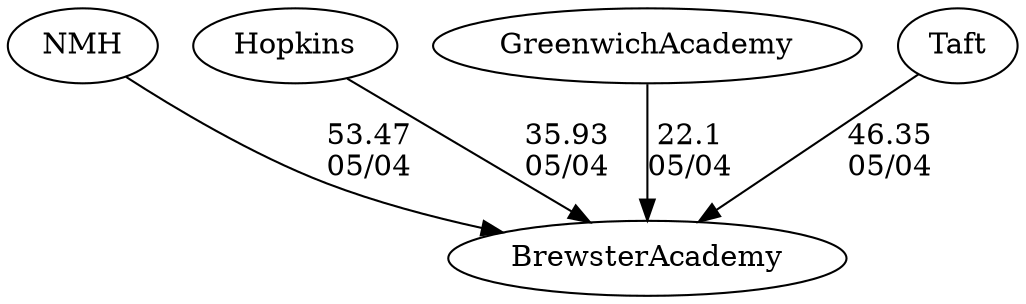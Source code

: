 digraph girls3foursBrewsterAcademy {NMH [URL="girls3foursBrewsterAcademyNMH.html"];Hopkins [URL="girls3foursBrewsterAcademyHopkins.html"];GreenwichAcademy [URL="girls3foursBrewsterAcademyGreenwichAcademy.html"];BrewsterAcademy [URL="girls3foursBrewsterAcademyBrewsterAcademy.html"];Taft [URL="girls3foursBrewsterAcademyTaft.html"];NMH -> BrewsterAcademy[label="53.47
05/04", weight="47", tooltip="Founder's Day Regatta			
", URL="", random="random"]; 
Taft -> BrewsterAcademy[label="46.35
05/04", weight="54", tooltip="Founder's Day Regatta			
", URL="", random="random"]; 
Hopkins -> BrewsterAcademy[label="35.93
05/04", weight="65", tooltip="Founder's Day Regatta			
", URL="", random="random"]; 
GreenwichAcademy -> BrewsterAcademy[label="22.1
05/04", weight="78", tooltip="Founder's Day Regatta			
", URL="", random="random"]}